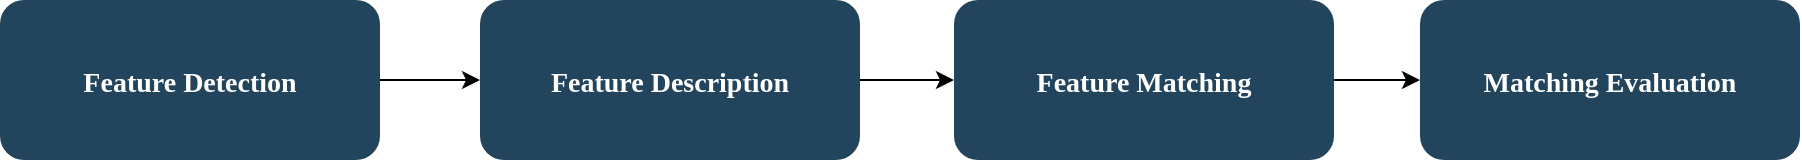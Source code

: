 <mxfile version="20.2.8" type="github">
  <diagram id="xRdBkmZJWywrO5ZUVtSE" name="第 1 页">
    <mxGraphModel dx="1116" dy="1897" grid="1" gridSize="10" guides="1" tooltips="1" connect="1" arrows="1" fold="1" page="1" pageScale="1" pageWidth="827" pageHeight="1169" math="0" shadow="0">
      <root>
        <mxCell id="0" />
        <mxCell id="1" parent="0" />
        <mxCell id="rrP_42tww3gmWO-2TFaA-5" value="" style="edgeStyle=orthogonalEdgeStyle;rounded=0;orthogonalLoop=1;jettySize=auto;html=1;" edge="1" parent="1" source="rrP_42tww3gmWO-2TFaA-1" target="rrP_42tww3gmWO-2TFaA-2">
          <mxGeometry relative="1" as="geometry" />
        </mxCell>
        <mxCell id="rrP_42tww3gmWO-2TFaA-1" value="Feature Detection" style="rounded=1;fillColor=#23445D;gradientColor=none;strokeColor=none;fontColor=#FFFFFF;fontStyle=1;fontFamily=Tahoma;fontSize=14" vertex="1" parent="1">
          <mxGeometry x="160" y="-450" width="190" height="80" as="geometry" />
        </mxCell>
        <mxCell id="rrP_42tww3gmWO-2TFaA-6" value="" style="edgeStyle=orthogonalEdgeStyle;rounded=0;orthogonalLoop=1;jettySize=auto;html=1;" edge="1" parent="1" source="rrP_42tww3gmWO-2TFaA-2" target="rrP_42tww3gmWO-2TFaA-3">
          <mxGeometry relative="1" as="geometry" />
        </mxCell>
        <mxCell id="rrP_42tww3gmWO-2TFaA-2" value="Feature Description" style="rounded=1;fillColor=#23445D;gradientColor=none;strokeColor=none;fontColor=#FFFFFF;fontStyle=1;fontFamily=Tahoma;fontSize=14" vertex="1" parent="1">
          <mxGeometry x="400.0" y="-450" width="190" height="80" as="geometry" />
        </mxCell>
        <mxCell id="rrP_42tww3gmWO-2TFaA-7" value="" style="edgeStyle=orthogonalEdgeStyle;rounded=0;orthogonalLoop=1;jettySize=auto;html=1;" edge="1" parent="1" source="rrP_42tww3gmWO-2TFaA-3" target="rrP_42tww3gmWO-2TFaA-4">
          <mxGeometry relative="1" as="geometry" />
        </mxCell>
        <mxCell id="rrP_42tww3gmWO-2TFaA-3" value="Feature Matching" style="rounded=1;fillColor=#23445D;gradientColor=none;strokeColor=none;fontColor=#FFFFFF;fontStyle=1;fontFamily=Tahoma;fontSize=14" vertex="1" parent="1">
          <mxGeometry x="637" y="-450" width="190" height="80" as="geometry" />
        </mxCell>
        <mxCell id="rrP_42tww3gmWO-2TFaA-4" value="Matching Evaluation" style="rounded=1;fillColor=#23445D;gradientColor=none;strokeColor=none;fontColor=#FFFFFF;fontStyle=1;fontFamily=Tahoma;fontSize=14" vertex="1" parent="1">
          <mxGeometry x="870" y="-450" width="190" height="80" as="geometry" />
        </mxCell>
      </root>
    </mxGraphModel>
  </diagram>
</mxfile>

